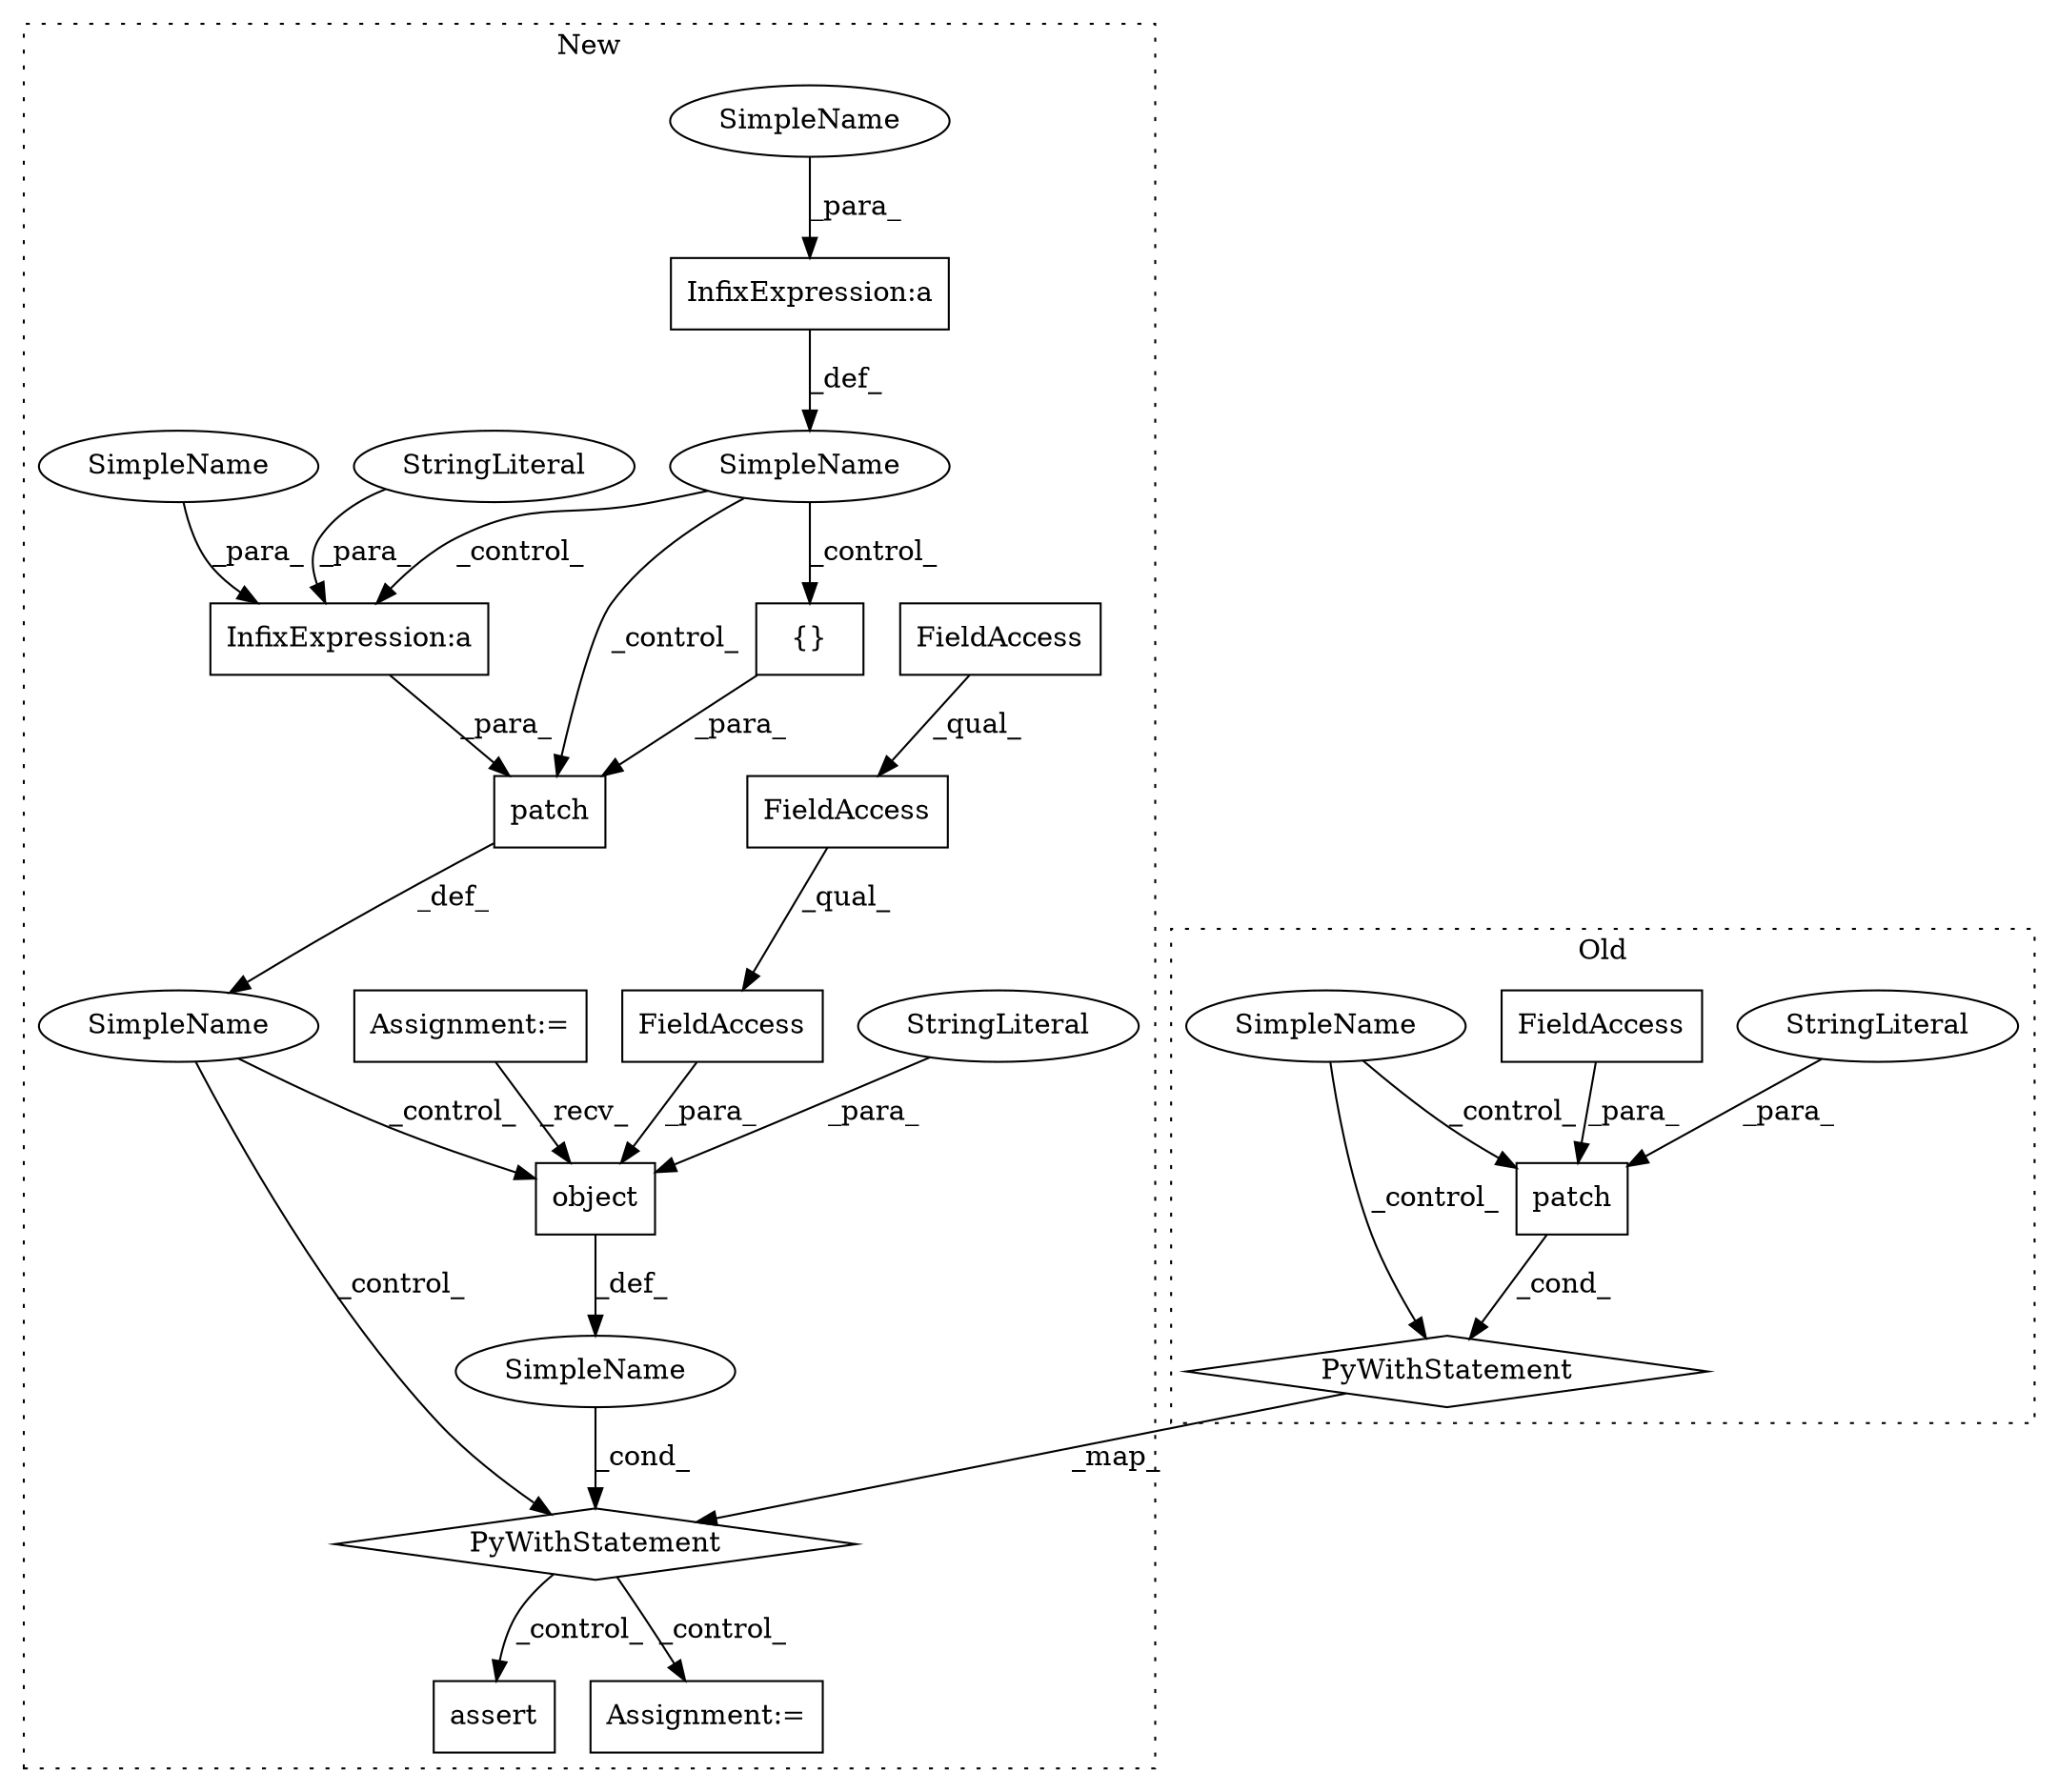 digraph G {
subgraph cluster0 {
1 [label="patch" a="32" s="6506,6580" l="6,1" shape="box"];
4 [label="StringLiteral" a="45" s="6512" l="51" shape="ellipse"];
10 [label="PyWithStatement" a="104" s="6496,6581" l="10,2" shape="diamond"];
13 [label="FieldAccess" a="22" s="6564" l="16" shape="box"];
17 [label="SimpleName" a="42" s="" l="" shape="ellipse"];
label = "Old";
style="dotted";
}
subgraph cluster1 {
2 [label="object" a="32" s="7420,7473" l="7,1" shape="box"];
3 [label="StringLiteral" a="45" s="7456" l="17" shape="ellipse"];
5 [label="assert" a="32" s="7957" l="19" shape="box"];
6 [label="SimpleName" a="42" s="" l="" shape="ellipse"];
7 [label="Assignment:=" a="7" s="7492" l="15" shape="box"];
8 [label="InfixExpression:a" a="27" s="7327" l="3" shape="box"];
9 [label="InfixExpression:a" a="27" s="7226" l="3" shape="box"];
11 [label="PyWithStatement" a="104" s="7404,7474" l="10,2" shape="diamond"];
12 [label="FieldAccess" a="22" s="7427" l="28" shape="box"];
14 [label="FieldAccess" a="22" s="7427" l="17" shape="box"];
15 [label="FieldAccess" a="22" s="7427" l="9" shape="box"];
16 [label="SimpleName" a="42" s="" l="" shape="ellipse"];
18 [label="SimpleName" a="42" s="" l="" shape="ellipse"];
19 [label="Assignment:=" a="7" s="6852" l="5" shape="box"];
20 [label="patch" a="32" s="7309,7358" l="6,1" shape="box"];
21 [label="{}" a="4" s="7356" l="2" shape="box"];
22 [label="StringLiteral" a="45" s="7330" l="16" shape="ellipse"];
23 [label="SimpleName" a="42" s="7214" l="12" shape="ellipse"];
24 [label="SimpleName" a="42" s="7315" l="12" shape="ellipse"];
label = "New";
style="dotted";
}
1 -> 10 [label="_cond_"];
2 -> 6 [label="_def_"];
3 -> 2 [label="_para_"];
4 -> 1 [label="_para_"];
6 -> 11 [label="_cond_"];
8 -> 20 [label="_para_"];
9 -> 16 [label="_def_"];
10 -> 11 [label="_map_"];
11 -> 7 [label="_control_"];
11 -> 5 [label="_control_"];
12 -> 2 [label="_para_"];
13 -> 1 [label="_para_"];
14 -> 12 [label="_qual_"];
15 -> 14 [label="_qual_"];
16 -> 8 [label="_control_"];
16 -> 21 [label="_control_"];
16 -> 20 [label="_control_"];
17 -> 10 [label="_control_"];
17 -> 1 [label="_control_"];
18 -> 11 [label="_control_"];
18 -> 2 [label="_control_"];
19 -> 2 [label="_recv_"];
20 -> 18 [label="_def_"];
21 -> 20 [label="_para_"];
22 -> 8 [label="_para_"];
23 -> 9 [label="_para_"];
24 -> 8 [label="_para_"];
}